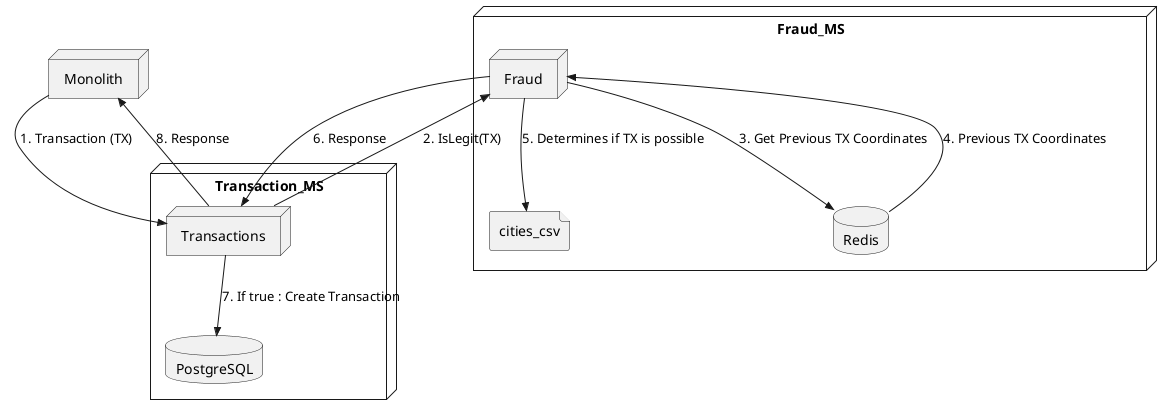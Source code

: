 @startuml


node Monolith

node Fraud_MS {
    node Fraud
    file cities_csv
    database Redis
}

node Transaction_MS {
	node Transactions
    database PostgreSQL
}


Monolith -->> Transactions : 1. Transaction (TX)
Transactions -->> Fraud : 2. IsLegit(TX)
Fraud -->> Redis : 3. Get Previous TX Coordinates
Redis -->> Fraud : 4. Previous TX Coordinates
Fraud -->> cities_csv : 5. Determines if TX is possible
Fraud -->> Transactions : 6. Response
Transactions -->> PostgreSQL : 7. If true : Create Transaction
Transactions -->> Monolith : 8. Response

@enduml
